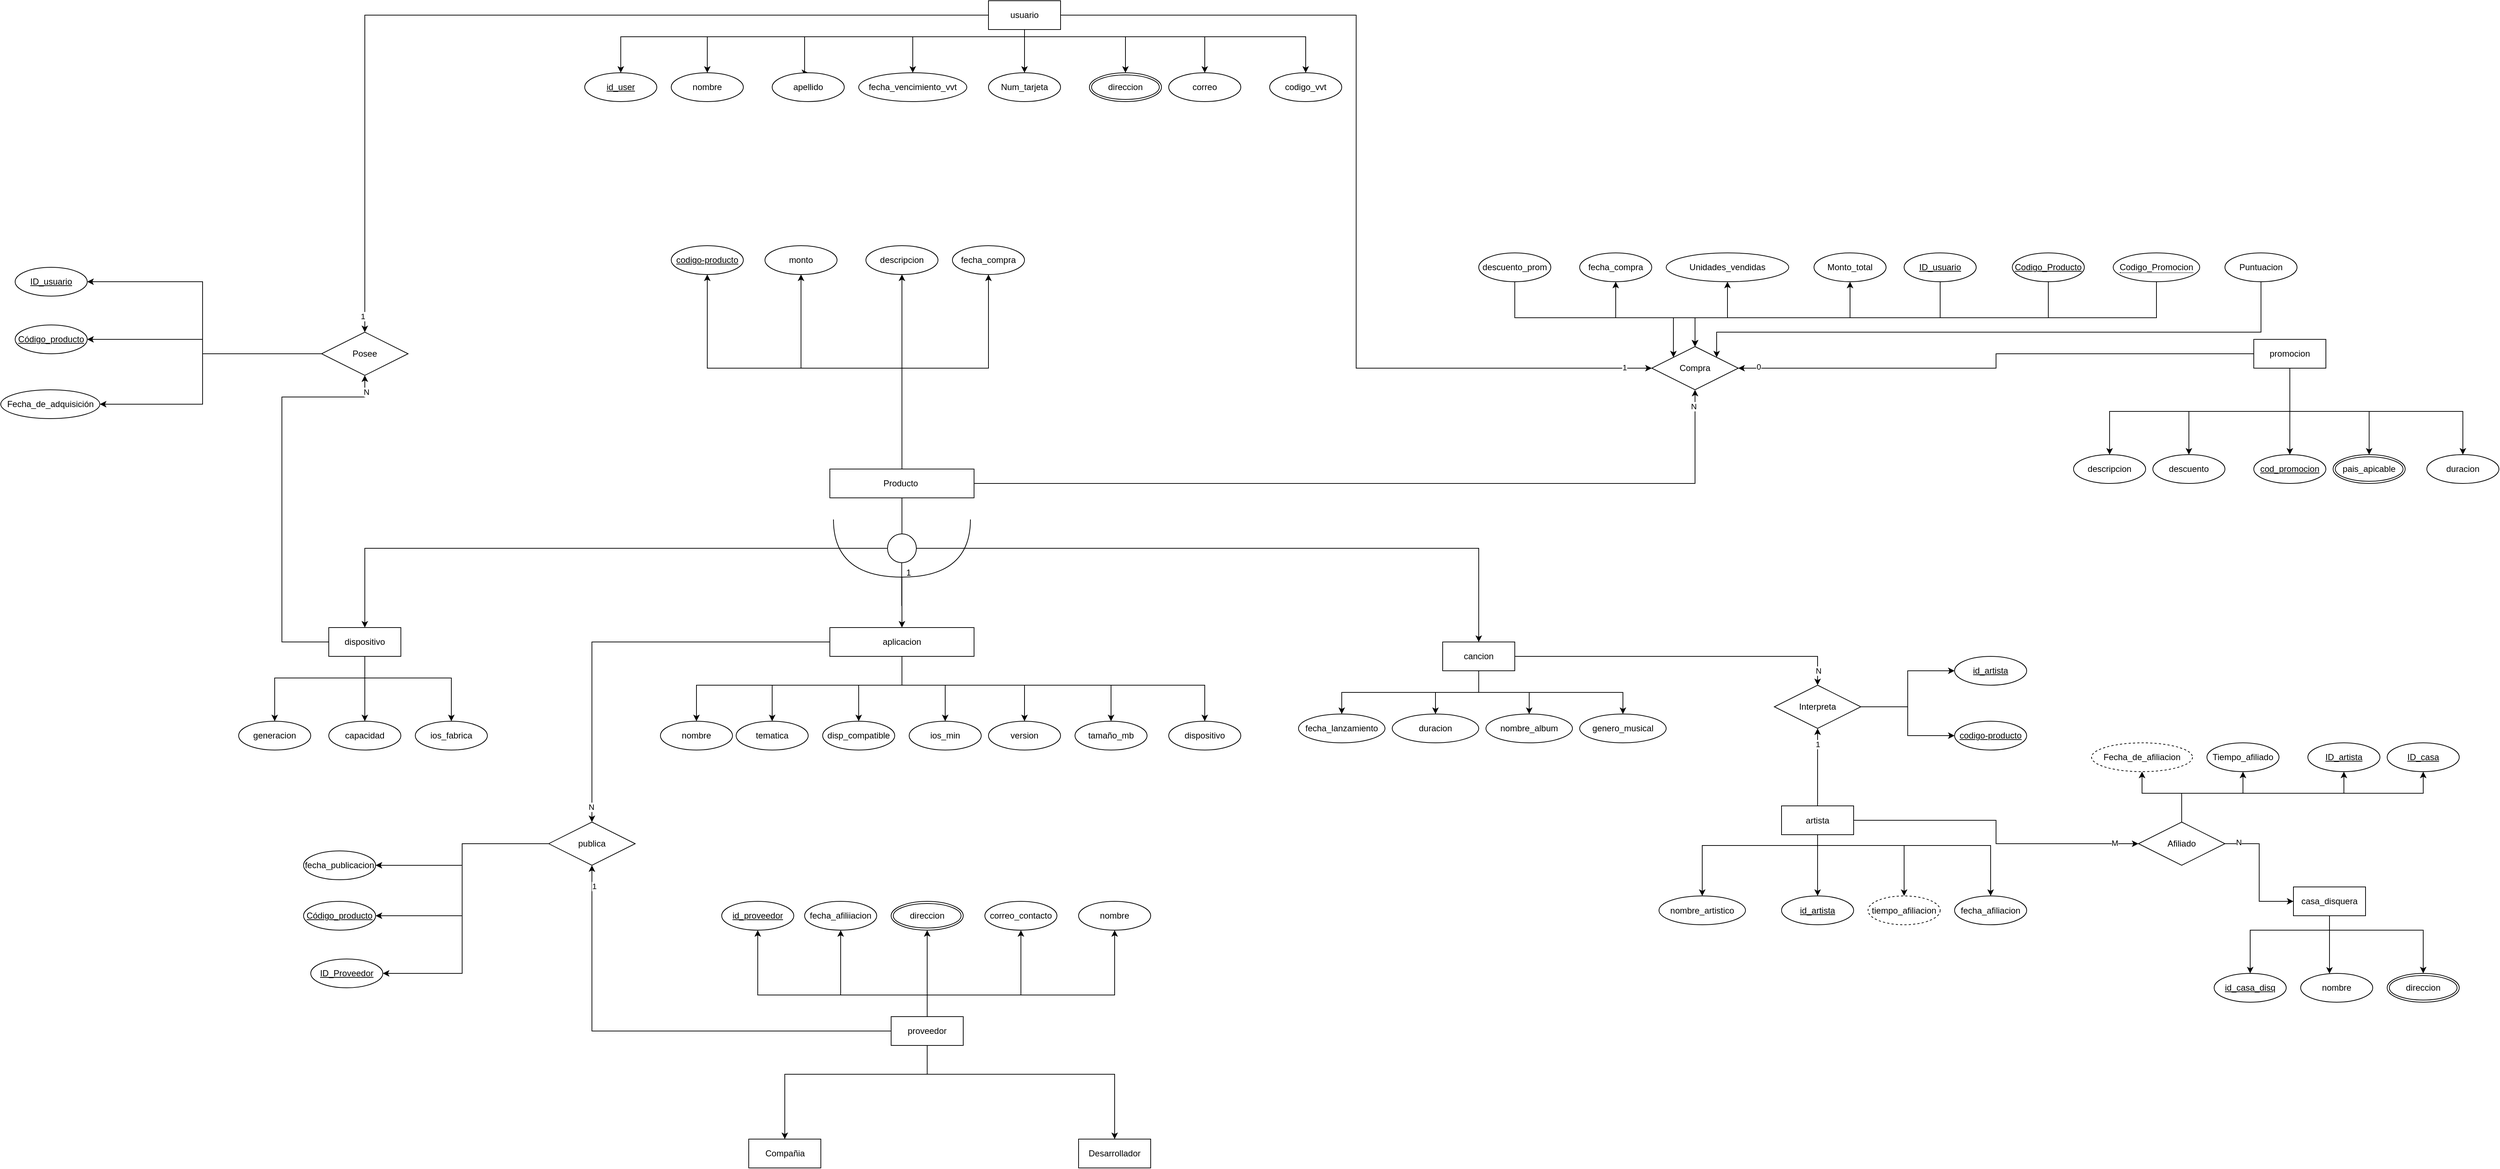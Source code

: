 <mxfile version="22.0.4" type="github">
  <diagram id="R2lEEEUBdFMjLlhIrx00" name="Page-1">
    <mxGraphModel dx="4941" dy="3377" grid="1" gridSize="10" guides="1" tooltips="1" connect="1" arrows="1" fold="1" page="1" pageScale="1" pageWidth="850" pageHeight="1100" math="0" shadow="0" extFonts="Permanent Marker^https://fonts.googleapis.com/css?family=Permanent+Marker">
      <root>
        <mxCell id="0" />
        <mxCell id="1" parent="0" />
        <mxCell id="okfHJRJLw9p0DzePVC-P-49" style="edgeStyle=orthogonalEdgeStyle;rounded=0;orthogonalLoop=1;jettySize=auto;html=1;entryX=0.5;entryY=0;entryDx=0;entryDy=0;" edge="1" parent="1" source="SSo1Bui5Lx6O3HchYfqY-19" target="okfHJRJLw9p0DzePVC-P-40">
          <mxGeometry relative="1" as="geometry">
            <Array as="points">
              <mxPoint x="-940" y="-510" />
              <mxPoint x="-1000" y="-510" />
            </Array>
          </mxGeometry>
        </mxCell>
        <mxCell id="okfHJRJLw9p0DzePVC-P-50" style="edgeStyle=orthogonalEdgeStyle;rounded=0;orthogonalLoop=1;jettySize=auto;html=1;entryX=0.5;entryY=0;entryDx=0;entryDy=0;" edge="1" parent="1" source="SSo1Bui5Lx6O3HchYfqY-19" target="okfHJRJLw9p0DzePVC-P-41">
          <mxGeometry relative="1" as="geometry">
            <Array as="points">
              <mxPoint x="-940" y="-510" />
              <mxPoint x="-880" y="-510" />
            </Array>
          </mxGeometry>
        </mxCell>
        <mxCell id="okfHJRJLw9p0DzePVC-P-51" style="edgeStyle=orthogonalEdgeStyle;rounded=0;orthogonalLoop=1;jettySize=auto;html=1;entryX=0.5;entryY=0;entryDx=0;entryDy=0;" edge="1" parent="1" source="SSo1Bui5Lx6O3HchYfqY-19" target="okfHJRJLw9p0DzePVC-P-39">
          <mxGeometry relative="1" as="geometry">
            <Array as="points">
              <mxPoint x="-940" y="-510" />
              <mxPoint x="-1120" y="-510" />
            </Array>
          </mxGeometry>
        </mxCell>
        <mxCell id="okfHJRJLw9p0DzePVC-P-52" style="edgeStyle=orthogonalEdgeStyle;rounded=0;orthogonalLoop=1;jettySize=auto;html=1;entryX=0.5;entryY=0;entryDx=0;entryDy=0;" edge="1" parent="1" source="SSo1Bui5Lx6O3HchYfqY-19" target="okfHJRJLw9p0DzePVC-P-37">
          <mxGeometry relative="1" as="geometry">
            <Array as="points">
              <mxPoint x="-940" y="-510" />
              <mxPoint x="-1225" y="-510" />
            </Array>
          </mxGeometry>
        </mxCell>
        <mxCell id="okfHJRJLw9p0DzePVC-P-53" style="edgeStyle=orthogonalEdgeStyle;rounded=0;orthogonalLoop=1;jettySize=auto;html=1;entryX=0.5;entryY=0;entryDx=0;entryDy=0;" edge="1" parent="1" source="SSo1Bui5Lx6O3HchYfqY-19" target="okfHJRJLw9p0DzePVC-P-42">
          <mxGeometry relative="1" as="geometry">
            <Array as="points">
              <mxPoint x="-940" y="-510" />
              <mxPoint x="-770" y="-510" />
            </Array>
          </mxGeometry>
        </mxCell>
        <mxCell id="okfHJRJLw9p0DzePVC-P-54" style="edgeStyle=orthogonalEdgeStyle;rounded=0;orthogonalLoop=1;jettySize=auto;html=1;entryX=0.5;entryY=0;entryDx=0;entryDy=0;" edge="1" parent="1" source="SSo1Bui5Lx6O3HchYfqY-19" target="okfHJRJLw9p0DzePVC-P-43">
          <mxGeometry relative="1" as="geometry">
            <Array as="points">
              <mxPoint x="-940" y="-510" />
              <mxPoint x="-650" y="-510" />
            </Array>
          </mxGeometry>
        </mxCell>
        <mxCell id="okfHJRJLw9p0DzePVC-P-55" style="edgeStyle=orthogonalEdgeStyle;rounded=0;orthogonalLoop=1;jettySize=auto;html=1;entryX=0.5;entryY=0;entryDx=0;entryDy=0;" edge="1" parent="1" source="SSo1Bui5Lx6O3HchYfqY-19" target="okfHJRJLw9p0DzePVC-P-44">
          <mxGeometry relative="1" as="geometry">
            <Array as="points">
              <mxPoint x="-940" y="-510" />
              <mxPoint x="-520" y="-510" />
            </Array>
          </mxGeometry>
        </mxCell>
        <mxCell id="okfHJRJLw9p0DzePVC-P-164" style="edgeStyle=orthogonalEdgeStyle;rounded=0;orthogonalLoop=1;jettySize=auto;html=1;entryX=0.5;entryY=0;entryDx=0;entryDy=0;" edge="1" parent="1" source="SSo1Bui5Lx6O3HchYfqY-19" target="okfHJRJLw9p0DzePVC-P-149">
          <mxGeometry relative="1" as="geometry" />
        </mxCell>
        <mxCell id="okfHJRJLw9p0DzePVC-P-215" value="N" style="edgeLabel;html=1;align=center;verticalAlign=middle;resizable=0;points=[];" vertex="1" connectable="0" parent="okfHJRJLw9p0DzePVC-P-164">
          <mxGeometry x="0.925" y="-1" relative="1" as="geometry">
            <mxPoint as="offset" />
          </mxGeometry>
        </mxCell>
        <mxCell id="SSo1Bui5Lx6O3HchYfqY-19" value="aplicacion" style="whiteSpace=wrap;html=1;align=center;labelBackgroundColor=none;" parent="1" vertex="1">
          <mxGeometry x="-1040" y="-590" width="200" height="40" as="geometry" />
        </mxCell>
        <mxCell id="okfHJRJLw9p0DzePVC-P-72" style="edgeStyle=orthogonalEdgeStyle;rounded=0;orthogonalLoop=1;jettySize=auto;html=1;entryX=0.5;entryY=0;entryDx=0;entryDy=0;" edge="1" parent="1" source="SSo1Bui5Lx6O3HchYfqY-37" target="SSo1Bui5Lx6O3HchYfqY-38">
          <mxGeometry relative="1" as="geometry">
            <Array as="points">
              <mxPoint x="-770" y="-1410" />
              <mxPoint x="-1330" y="-1410" />
            </Array>
          </mxGeometry>
        </mxCell>
        <mxCell id="okfHJRJLw9p0DzePVC-P-75" style="edgeStyle=orthogonalEdgeStyle;rounded=0;orthogonalLoop=1;jettySize=auto;html=1;" edge="1" parent="1" source="SSo1Bui5Lx6O3HchYfqY-37" target="okfHJRJLw9p0DzePVC-P-71">
          <mxGeometry relative="1" as="geometry">
            <Array as="points">
              <mxPoint x="-770" y="-1410" />
              <mxPoint x="-1210" y="-1410" />
            </Array>
          </mxGeometry>
        </mxCell>
        <mxCell id="okfHJRJLw9p0DzePVC-P-76" style="edgeStyle=orthogonalEdgeStyle;rounded=0;orthogonalLoop=1;jettySize=auto;html=1;entryX=0.5;entryY=0;entryDx=0;entryDy=0;" edge="1" parent="1" source="SSo1Bui5Lx6O3HchYfqY-37" target="okfHJRJLw9p0DzePVC-P-84">
          <mxGeometry relative="1" as="geometry">
            <mxPoint x="-1075" y="-1360.0" as="targetPoint" />
            <Array as="points">
              <mxPoint x="-770" y="-1410" />
              <mxPoint x="-1075" y="-1410" />
            </Array>
          </mxGeometry>
        </mxCell>
        <mxCell id="okfHJRJLw9p0DzePVC-P-77" style="edgeStyle=orthogonalEdgeStyle;rounded=0;orthogonalLoop=1;jettySize=auto;html=1;entryX=0.5;entryY=0;entryDx=0;entryDy=0;" edge="1" parent="1" source="SSo1Bui5Lx6O3HchYfqY-37" target="okfHJRJLw9p0DzePVC-P-91">
          <mxGeometry relative="1" as="geometry">
            <mxPoint x="-925" y="-1360" as="targetPoint" />
            <Array as="points">
              <mxPoint x="-770" y="-1410" />
              <mxPoint x="-925" y="-1410" />
            </Array>
          </mxGeometry>
        </mxCell>
        <mxCell id="okfHJRJLw9p0DzePVC-P-78" style="edgeStyle=orthogonalEdgeStyle;rounded=0;orthogonalLoop=1;jettySize=auto;html=1;entryX=0.5;entryY=0;entryDx=0;entryDy=0;" edge="1" parent="1" source="SSo1Bui5Lx6O3HchYfqY-37" target="okfHJRJLw9p0DzePVC-P-83">
          <mxGeometry relative="1" as="geometry">
            <mxPoint x="-630" y="-1360.0" as="targetPoint" />
            <Array as="points">
              <mxPoint x="-770" y="-1410" />
              <mxPoint x="-630" y="-1410" />
            </Array>
          </mxGeometry>
        </mxCell>
        <mxCell id="okfHJRJLw9p0DzePVC-P-79" style="edgeStyle=orthogonalEdgeStyle;rounded=0;orthogonalLoop=1;jettySize=auto;html=1;entryX=0.5;entryY=0;entryDx=0;entryDy=0;" edge="1" parent="1" source="SSo1Bui5Lx6O3HchYfqY-37" target="SSo1Bui5Lx6O3HchYfqY-47">
          <mxGeometry relative="1" as="geometry">
            <Array as="points">
              <mxPoint x="-770" y="-1410" />
              <mxPoint x="-520" y="-1410" />
            </Array>
          </mxGeometry>
        </mxCell>
        <mxCell id="okfHJRJLw9p0DzePVC-P-82" style="edgeStyle=orthogonalEdgeStyle;rounded=0;orthogonalLoop=1;jettySize=auto;html=1;entryX=0.5;entryY=0;entryDx=0;entryDy=0;" edge="1" parent="1" source="SSo1Bui5Lx6O3HchYfqY-37" target="okfHJRJLw9p0DzePVC-P-85">
          <mxGeometry relative="1" as="geometry">
            <mxPoint x="-770" y="-1350.0" as="targetPoint" />
          </mxGeometry>
        </mxCell>
        <mxCell id="okfHJRJLw9p0DzePVC-P-89" style="edgeStyle=orthogonalEdgeStyle;rounded=0;orthogonalLoop=1;jettySize=auto;html=1;entryX=0.5;entryY=0;entryDx=0;entryDy=0;" edge="1" parent="1" source="SSo1Bui5Lx6O3HchYfqY-37" target="SSo1Bui5Lx6O3HchYfqY-52">
          <mxGeometry relative="1" as="geometry">
            <Array as="points">
              <mxPoint x="-770" y="-1410" />
              <mxPoint x="-380" y="-1410" />
            </Array>
          </mxGeometry>
        </mxCell>
        <mxCell id="okfHJRJLw9p0DzePVC-P-174" style="edgeStyle=orthogonalEdgeStyle;rounded=0;orthogonalLoop=1;jettySize=auto;html=1;entryX=0;entryY=0.5;entryDx=0;entryDy=0;" edge="1" parent="1" source="SSo1Bui5Lx6O3HchYfqY-37" target="okfHJRJLw9p0DzePVC-P-124">
          <mxGeometry relative="1" as="geometry" />
        </mxCell>
        <mxCell id="okfHJRJLw9p0DzePVC-P-211" value="1" style="edgeLabel;html=1;align=center;verticalAlign=middle;resizable=0;points=[];" vertex="1" connectable="0" parent="okfHJRJLw9p0DzePVC-P-174">
          <mxGeometry x="0.942" y="1" relative="1" as="geometry">
            <mxPoint as="offset" />
          </mxGeometry>
        </mxCell>
        <mxCell id="okfHJRJLw9p0DzePVC-P-176" style="edgeStyle=orthogonalEdgeStyle;rounded=0;orthogonalLoop=1;jettySize=auto;html=1;entryX=0.5;entryY=0;entryDx=0;entryDy=0;" edge="1" parent="1" source="SSo1Bui5Lx6O3HchYfqY-37" target="okfHJRJLw9p0DzePVC-P-175">
          <mxGeometry relative="1" as="geometry" />
        </mxCell>
        <mxCell id="okfHJRJLw9p0DzePVC-P-216" value="1" style="edgeLabel;html=1;align=center;verticalAlign=middle;resizable=0;points=[];" vertex="1" connectable="0" parent="okfHJRJLw9p0DzePVC-P-176">
          <mxGeometry x="0.966" y="-3" relative="1" as="geometry">
            <mxPoint as="offset" />
          </mxGeometry>
        </mxCell>
        <mxCell id="SSo1Bui5Lx6O3HchYfqY-37" value="usuario" style="whiteSpace=wrap;html=1;align=center;labelBackgroundColor=none;" parent="1" vertex="1">
          <mxGeometry x="-820" y="-1460" width="100" height="40" as="geometry" />
        </mxCell>
        <mxCell id="SSo1Bui5Lx6O3HchYfqY-38" value="id_user" style="ellipse;whiteSpace=wrap;html=1;align=center;fontStyle=4;labelBackgroundColor=none;" parent="1" vertex="1">
          <mxGeometry x="-1380" y="-1360" width="100" height="40" as="geometry" />
        </mxCell>
        <mxCell id="SSo1Bui5Lx6O3HchYfqY-47" value="correo" style="ellipse;whiteSpace=wrap;html=1;align=center;labelBackgroundColor=none;" parent="1" vertex="1">
          <mxGeometry x="-570" y="-1360" width="100" height="40" as="geometry" />
        </mxCell>
        <mxCell id="SSo1Bui5Lx6O3HchYfqY-52" value="codigo_vvt" style="ellipse;whiteSpace=wrap;html=1;align=center;labelBackgroundColor=none;" parent="1" vertex="1">
          <mxGeometry x="-430" y="-1360" width="100" height="40" as="geometry" />
        </mxCell>
        <mxCell id="okfHJRJLw9p0DzePVC-P-32" style="edgeStyle=orthogonalEdgeStyle;rounded=0;orthogonalLoop=1;jettySize=auto;html=1;entryX=0.5;entryY=0;entryDx=0;entryDy=0;" edge="1" parent="1" source="SSo1Bui5Lx6O3HchYfqY-58" target="okfHJRJLw9p0DzePVC-P-31">
          <mxGeometry relative="1" as="geometry">
            <Array as="points">
              <mxPoint x="-1685" y="-520" />
              <mxPoint x="-1810" y="-520" />
            </Array>
          </mxGeometry>
        </mxCell>
        <mxCell id="okfHJRJLw9p0DzePVC-P-34" style="edgeStyle=orthogonalEdgeStyle;rounded=0;orthogonalLoop=1;jettySize=auto;html=1;entryX=0.5;entryY=0;entryDx=0;entryDy=0;" edge="1" parent="1" source="SSo1Bui5Lx6O3HchYfqY-58" target="okfHJRJLw9p0DzePVC-P-33">
          <mxGeometry relative="1" as="geometry" />
        </mxCell>
        <mxCell id="okfHJRJLw9p0DzePVC-P-36" style="edgeStyle=orthogonalEdgeStyle;rounded=0;orthogonalLoop=1;jettySize=auto;html=1;entryX=0.5;entryY=0;entryDx=0;entryDy=0;" edge="1" parent="1" source="SSo1Bui5Lx6O3HchYfqY-58" target="okfHJRJLw9p0DzePVC-P-35">
          <mxGeometry relative="1" as="geometry">
            <Array as="points">
              <mxPoint x="-1685" y="-520" />
              <mxPoint x="-1565" y="-520" />
            </Array>
          </mxGeometry>
        </mxCell>
        <mxCell id="okfHJRJLw9p0DzePVC-P-177" style="edgeStyle=orthogonalEdgeStyle;rounded=0;orthogonalLoop=1;jettySize=auto;html=1;entryX=0.5;entryY=1;entryDx=0;entryDy=0;" edge="1" parent="1" source="SSo1Bui5Lx6O3HchYfqY-58" target="okfHJRJLw9p0DzePVC-P-175">
          <mxGeometry relative="1" as="geometry">
            <Array as="points">
              <mxPoint x="-1800" y="-570" />
              <mxPoint x="-1800" y="-910" />
              <mxPoint x="-1685" y="-910" />
            </Array>
          </mxGeometry>
        </mxCell>
        <mxCell id="okfHJRJLw9p0DzePVC-P-217" value="N" style="edgeLabel;html=1;align=center;verticalAlign=middle;resizable=0;points=[];" vertex="1" connectable="0" parent="okfHJRJLw9p0DzePVC-P-177">
          <mxGeometry x="0.917" y="-2" relative="1" as="geometry">
            <mxPoint as="offset" />
          </mxGeometry>
        </mxCell>
        <mxCell id="SSo1Bui5Lx6O3HchYfqY-58" value="dispositivo" style="whiteSpace=wrap;html=1;align=center;labelBackgroundColor=none;" parent="1" vertex="1">
          <mxGeometry x="-1735" y="-590" width="100" height="40" as="geometry" />
        </mxCell>
        <mxCell id="SSo1Bui5Lx6O3HchYfqY-87" style="edgeStyle=orthogonalEdgeStyle;rounded=0;orthogonalLoop=1;jettySize=auto;html=1;labelBackgroundColor=none;fontColor=default;" parent="1" source="SSo1Bui5Lx6O3HchYfqY-84" target="SSo1Bui5Lx6O3HchYfqY-86" edge="1">
          <mxGeometry relative="1" as="geometry" />
        </mxCell>
        <mxCell id="SSo1Bui5Lx6O3HchYfqY-90" style="edgeStyle=orthogonalEdgeStyle;rounded=0;orthogonalLoop=1;jettySize=auto;html=1;labelBackgroundColor=none;fontColor=default;entryX=0.5;entryY=0;entryDx=0;entryDy=0;" parent="1" source="SSo1Bui5Lx6O3HchYfqY-84" target="SSo1Bui5Lx6O3HchYfqY-89" edge="1">
          <mxGeometry relative="1" as="geometry">
            <Array as="points">
              <mxPoint x="985" y="-890" />
              <mxPoint x="1225" y="-890" />
            </Array>
          </mxGeometry>
        </mxCell>
        <mxCell id="SSo1Bui5Lx6O3HchYfqY-92" style="edgeStyle=orthogonalEdgeStyle;rounded=0;orthogonalLoop=1;jettySize=auto;html=1;labelBackgroundColor=none;fontColor=default;entryX=0.5;entryY=0;entryDx=0;entryDy=0;" parent="1" source="SSo1Bui5Lx6O3HchYfqY-84" target="SSo1Bui5Lx6O3HchYfqY-91" edge="1">
          <mxGeometry relative="1" as="geometry">
            <Array as="points">
              <mxPoint x="985" y="-890" />
              <mxPoint x="735" y="-890" />
            </Array>
          </mxGeometry>
        </mxCell>
        <mxCell id="SSo1Bui5Lx6O3HchYfqY-94" style="edgeStyle=orthogonalEdgeStyle;rounded=0;orthogonalLoop=1;jettySize=auto;html=1;labelBackgroundColor=none;fontColor=default;" parent="1" source="SSo1Bui5Lx6O3HchYfqY-84" target="SSo1Bui5Lx6O3HchYfqY-93" edge="1">
          <mxGeometry relative="1" as="geometry">
            <Array as="points">
              <mxPoint x="985" y="-890" />
              <mxPoint x="845" y="-890" />
            </Array>
          </mxGeometry>
        </mxCell>
        <mxCell id="jsPNZrVTcMgxIfO3t_Fd-16" style="edgeStyle=orthogonalEdgeStyle;rounded=0;orthogonalLoop=1;jettySize=auto;html=1;entryX=0.5;entryY=0;entryDx=0;entryDy=0;labelBackgroundColor=none;fontColor=default;" parent="1" source="SSo1Bui5Lx6O3HchYfqY-84" target="jsPNZrVTcMgxIfO3t_Fd-15" edge="1">
          <mxGeometry relative="1" as="geometry">
            <Array as="points">
              <mxPoint x="985" y="-890" />
              <mxPoint x="1095" y="-890" />
            </Array>
          </mxGeometry>
        </mxCell>
        <mxCell id="okfHJRJLw9p0DzePVC-P-147" style="edgeStyle=orthogonalEdgeStyle;rounded=0;orthogonalLoop=1;jettySize=auto;html=1;entryX=1;entryY=0.5;entryDx=0;entryDy=0;" edge="1" parent="1" source="SSo1Bui5Lx6O3HchYfqY-84" target="okfHJRJLw9p0DzePVC-P-124">
          <mxGeometry relative="1" as="geometry" />
        </mxCell>
        <mxCell id="okfHJRJLw9p0DzePVC-P-212" value="0" style="edgeLabel;html=1;align=center;verticalAlign=middle;resizable=0;points=[];" vertex="1" connectable="0" parent="okfHJRJLw9p0DzePVC-P-147">
          <mxGeometry x="0.925" y="-2" relative="1" as="geometry">
            <mxPoint as="offset" />
          </mxGeometry>
        </mxCell>
        <mxCell id="SSo1Bui5Lx6O3HchYfqY-84" value="promocion" style="whiteSpace=wrap;html=1;align=center;labelBackgroundColor=none;" parent="1" vertex="1">
          <mxGeometry x="935" y="-990" width="100" height="40" as="geometry" />
        </mxCell>
        <mxCell id="SSo1Bui5Lx6O3HchYfqY-86" value="cod_promocion" style="ellipse;whiteSpace=wrap;html=1;align=center;fontStyle=4;labelBackgroundColor=none;" parent="1" vertex="1">
          <mxGeometry x="935" y="-830" width="100" height="40" as="geometry" />
        </mxCell>
        <mxCell id="SSo1Bui5Lx6O3HchYfqY-89" value="duracion" style="ellipse;whiteSpace=wrap;html=1;align=center;labelBackgroundColor=none;" parent="1" vertex="1">
          <mxGeometry x="1175" y="-830" width="100" height="40" as="geometry" />
        </mxCell>
        <mxCell id="SSo1Bui5Lx6O3HchYfqY-91" value="descripcion" style="ellipse;whiteSpace=wrap;html=1;align=center;labelBackgroundColor=none;" parent="1" vertex="1">
          <mxGeometry x="685" y="-830" width="100" height="40" as="geometry" />
        </mxCell>
        <mxCell id="SSo1Bui5Lx6O3HchYfqY-93" value="descuento" style="ellipse;whiteSpace=wrap;html=1;align=center;labelBackgroundColor=none;" parent="1" vertex="1">
          <mxGeometry x="795" y="-830" width="100" height="40" as="geometry" />
        </mxCell>
        <mxCell id="okfHJRJLw9p0DzePVC-P-61" style="edgeStyle=orthogonalEdgeStyle;rounded=0;orthogonalLoop=1;jettySize=auto;html=1;entryX=0.5;entryY=0;entryDx=0;entryDy=0;" edge="1" parent="1" source="SSo1Bui5Lx6O3HchYfqY-98" target="okfHJRJLw9p0DzePVC-P-56">
          <mxGeometry relative="1" as="geometry">
            <Array as="points">
              <mxPoint x="-140" y="-500" />
              <mxPoint x="-330" y="-500" />
            </Array>
          </mxGeometry>
        </mxCell>
        <mxCell id="okfHJRJLw9p0DzePVC-P-62" style="edgeStyle=orthogonalEdgeStyle;rounded=0;orthogonalLoop=1;jettySize=auto;html=1;entryX=0.5;entryY=0;entryDx=0;entryDy=0;" edge="1" parent="1" source="SSo1Bui5Lx6O3HchYfqY-98" target="okfHJRJLw9p0DzePVC-P-57">
          <mxGeometry relative="1" as="geometry" />
        </mxCell>
        <mxCell id="okfHJRJLw9p0DzePVC-P-63" style="edgeStyle=orthogonalEdgeStyle;rounded=0;orthogonalLoop=1;jettySize=auto;html=1;entryX=0.5;entryY=0;entryDx=0;entryDy=0;" edge="1" parent="1" source="SSo1Bui5Lx6O3HchYfqY-98" target="okfHJRJLw9p0DzePVC-P-58">
          <mxGeometry relative="1" as="geometry" />
        </mxCell>
        <mxCell id="okfHJRJLw9p0DzePVC-P-64" style="edgeStyle=orthogonalEdgeStyle;rounded=0;orthogonalLoop=1;jettySize=auto;html=1;" edge="1" parent="1" source="SSo1Bui5Lx6O3HchYfqY-98" target="okfHJRJLw9p0DzePVC-P-59">
          <mxGeometry relative="1" as="geometry">
            <Array as="points">
              <mxPoint x="-140" y="-500" />
              <mxPoint x="60" y="-500" />
            </Array>
          </mxGeometry>
        </mxCell>
        <mxCell id="okfHJRJLw9p0DzePVC-P-188" style="edgeStyle=orthogonalEdgeStyle;rounded=0;orthogonalLoop=1;jettySize=auto;html=1;entryX=0.5;entryY=0;entryDx=0;entryDy=0;" edge="1" parent="1" source="SSo1Bui5Lx6O3HchYfqY-98" target="okfHJRJLw9p0DzePVC-P-161">
          <mxGeometry relative="1" as="geometry" />
        </mxCell>
        <mxCell id="okfHJRJLw9p0DzePVC-P-218" value="N" style="edgeLabel;html=1;align=center;verticalAlign=middle;resizable=0;points=[];" vertex="1" connectable="0" parent="okfHJRJLw9p0DzePVC-P-188">
          <mxGeometry x="0.913" y="1" relative="1" as="geometry">
            <mxPoint as="offset" />
          </mxGeometry>
        </mxCell>
        <mxCell id="SSo1Bui5Lx6O3HchYfqY-98" value="cancion" style="whiteSpace=wrap;html=1;align=center;labelBackgroundColor=none;" parent="1" vertex="1">
          <mxGeometry x="-190" y="-570" width="100" height="40" as="geometry" />
        </mxCell>
        <mxCell id="SSo1Bui5Lx6O3HchYfqY-126" style="edgeStyle=orthogonalEdgeStyle;rounded=0;orthogonalLoop=1;jettySize=auto;html=1;labelBackgroundColor=none;fontColor=default;entryX=0.5;entryY=0;entryDx=0;entryDy=0;" parent="1" source="SSo1Bui5Lx6O3HchYfqY-113" target="SSo1Bui5Lx6O3HchYfqY-122" edge="1">
          <mxGeometry relative="1" as="geometry">
            <Array as="points">
              <mxPoint x="330" y="-287.5" />
              <mxPoint x="450" y="-287.5" />
            </Array>
          </mxGeometry>
        </mxCell>
        <mxCell id="okfHJRJLw9p0DzePVC-P-92" style="edgeStyle=orthogonalEdgeStyle;rounded=0;orthogonalLoop=1;jettySize=auto;html=1;entryX=0.5;entryY=0;entryDx=0;entryDy=0;" edge="1" parent="1" source="SSo1Bui5Lx6O3HchYfqY-113" target="SSo1Bui5Lx6O3HchYfqY-114">
          <mxGeometry relative="1" as="geometry" />
        </mxCell>
        <mxCell id="okfHJRJLw9p0DzePVC-P-93" style="edgeStyle=orthogonalEdgeStyle;rounded=0;orthogonalLoop=1;jettySize=auto;html=1;entryX=0.5;entryY=0;entryDx=0;entryDy=0;" edge="1" parent="1" source="SSo1Bui5Lx6O3HchYfqY-113" target="SSo1Bui5Lx6O3HchYfqY-116">
          <mxGeometry relative="1" as="geometry">
            <Array as="points">
              <mxPoint x="330" y="-287.5" />
              <mxPoint x="170" y="-287.5" />
            </Array>
          </mxGeometry>
        </mxCell>
        <mxCell id="okfHJRJLw9p0DzePVC-P-95" style="edgeStyle=orthogonalEdgeStyle;rounded=0;orthogonalLoop=1;jettySize=auto;html=1;entryX=0.5;entryY=0;entryDx=0;entryDy=0;" edge="1" parent="1" source="SSo1Bui5Lx6O3HchYfqY-113" target="SSo1Bui5Lx6O3HchYfqY-119">
          <mxGeometry relative="1" as="geometry">
            <Array as="points">
              <mxPoint x="330" y="-287.5" />
              <mxPoint x="570" y="-287.5" />
            </Array>
          </mxGeometry>
        </mxCell>
        <mxCell id="okfHJRJLw9p0DzePVC-P-189" style="edgeStyle=orthogonalEdgeStyle;rounded=0;orthogonalLoop=1;jettySize=auto;html=1;entryX=0.5;entryY=1;entryDx=0;entryDy=0;" edge="1" parent="1" source="SSo1Bui5Lx6O3HchYfqY-113" target="okfHJRJLw9p0DzePVC-P-161">
          <mxGeometry relative="1" as="geometry" />
        </mxCell>
        <mxCell id="okfHJRJLw9p0DzePVC-P-219" value="1" style="edgeLabel;html=1;align=center;verticalAlign=middle;resizable=0;points=[];" vertex="1" connectable="0" parent="okfHJRJLw9p0DzePVC-P-189">
          <mxGeometry x="0.591" relative="1" as="geometry">
            <mxPoint as="offset" />
          </mxGeometry>
        </mxCell>
        <mxCell id="okfHJRJLw9p0DzePVC-P-195" style="edgeStyle=orthogonalEdgeStyle;rounded=0;orthogonalLoop=1;jettySize=auto;html=1;entryX=0;entryY=0.5;entryDx=0;entryDy=0;" edge="1" parent="1" source="SSo1Bui5Lx6O3HchYfqY-113" target="okfHJRJLw9p0DzePVC-P-194">
          <mxGeometry relative="1" as="geometry" />
        </mxCell>
        <mxCell id="okfHJRJLw9p0DzePVC-P-209" value="M" style="edgeLabel;html=1;align=center;verticalAlign=middle;resizable=0;points=[];" vertex="1" connectable="0" parent="okfHJRJLw9p0DzePVC-P-195">
          <mxGeometry x="0.844" y="1" relative="1" as="geometry">
            <mxPoint as="offset" />
          </mxGeometry>
        </mxCell>
        <mxCell id="SSo1Bui5Lx6O3HchYfqY-113" value="artista&lt;br&gt;" style="whiteSpace=wrap;html=1;align=center;labelBackgroundColor=none;" parent="1" vertex="1">
          <mxGeometry x="280" y="-342.5" width="100" height="40" as="geometry" />
        </mxCell>
        <mxCell id="SSo1Bui5Lx6O3HchYfqY-114" value="id_artista" style="ellipse;whiteSpace=wrap;html=1;align=center;fontStyle=4;labelBackgroundColor=none;" parent="1" vertex="1">
          <mxGeometry x="280" y="-217.5" width="100" height="40" as="geometry" />
        </mxCell>
        <mxCell id="SSo1Bui5Lx6O3HchYfqY-116" value="nombre_artistico" style="ellipse;whiteSpace=wrap;html=1;align=center;labelBackgroundColor=none;" parent="1" vertex="1">
          <mxGeometry x="110" y="-217.5" width="120" height="40" as="geometry" />
        </mxCell>
        <mxCell id="SSo1Bui5Lx6O3HchYfqY-119" value="fecha_afiliacion" style="ellipse;whiteSpace=wrap;html=1;align=center;labelBackgroundColor=none;" parent="1" vertex="1">
          <mxGeometry x="520" y="-217.5" width="100" height="40" as="geometry" />
        </mxCell>
        <mxCell id="SSo1Bui5Lx6O3HchYfqY-122" value="tiempo_afiliacion" style="ellipse;whiteSpace=wrap;html=1;align=center;dashed=1;labelBackgroundColor=none;" parent="1" vertex="1">
          <mxGeometry x="400" y="-217.5" width="100" height="40" as="geometry" />
        </mxCell>
        <mxCell id="SSo1Bui5Lx6O3HchYfqY-129" style="edgeStyle=orthogonalEdgeStyle;rounded=0;orthogonalLoop=1;jettySize=auto;html=1;entryX=0.5;entryY=0;entryDx=0;entryDy=0;labelBackgroundColor=none;fontColor=default;" parent="1" source="SSo1Bui5Lx6O3HchYfqY-127" target="SSo1Bui5Lx6O3HchYfqY-128" edge="1">
          <mxGeometry relative="1" as="geometry">
            <Array as="points">
              <mxPoint x="1040" y="-170" />
              <mxPoint x="930" y="-170" />
            </Array>
          </mxGeometry>
        </mxCell>
        <mxCell id="SSo1Bui5Lx6O3HchYfqY-131" style="edgeStyle=orthogonalEdgeStyle;rounded=0;orthogonalLoop=1;jettySize=auto;html=1;labelBackgroundColor=none;fontColor=default;" parent="1" source="SSo1Bui5Lx6O3HchYfqY-127" target="SSo1Bui5Lx6O3HchYfqY-130" edge="1">
          <mxGeometry relative="1" as="geometry">
            <Array as="points">
              <mxPoint x="1040" y="-140" />
              <mxPoint x="1040" y="-140" />
            </Array>
          </mxGeometry>
        </mxCell>
        <mxCell id="SSo1Bui5Lx6O3HchYfqY-133" style="edgeStyle=orthogonalEdgeStyle;rounded=0;orthogonalLoop=1;jettySize=auto;html=1;entryX=0.5;entryY=0;entryDx=0;entryDy=0;labelBackgroundColor=none;fontColor=default;" parent="1" source="SSo1Bui5Lx6O3HchYfqY-127" target="SSo1Bui5Lx6O3HchYfqY-132" edge="1">
          <mxGeometry relative="1" as="geometry">
            <Array as="points">
              <mxPoint x="1040" y="-170" />
              <mxPoint x="1170" y="-170" />
            </Array>
          </mxGeometry>
        </mxCell>
        <mxCell id="SSo1Bui5Lx6O3HchYfqY-127" value="casa_disquera" style="whiteSpace=wrap;html=1;align=center;labelBackgroundColor=none;" parent="1" vertex="1">
          <mxGeometry x="990" y="-230" width="100" height="40" as="geometry" />
        </mxCell>
        <mxCell id="SSo1Bui5Lx6O3HchYfqY-128" value="id_casa_disq" style="ellipse;whiteSpace=wrap;html=1;align=center;fontStyle=4;labelBackgroundColor=none;" parent="1" vertex="1">
          <mxGeometry x="880" y="-110" width="100" height="40" as="geometry" />
        </mxCell>
        <mxCell id="SSo1Bui5Lx6O3HchYfqY-130" value="nombre" style="ellipse;whiteSpace=wrap;html=1;align=center;labelBackgroundColor=none;" parent="1" vertex="1">
          <mxGeometry x="1000" y="-110" width="100" height="40" as="geometry" />
        </mxCell>
        <mxCell id="SSo1Bui5Lx6O3HchYfqY-132" value="direccion" style="ellipse;shape=doubleEllipse;margin=3;whiteSpace=wrap;html=1;align=center;labelBackgroundColor=none;" parent="1" vertex="1">
          <mxGeometry x="1120" y="-110" width="100" height="40" as="geometry" />
        </mxCell>
        <mxCell id="jsPNZrVTcMgxIfO3t_Fd-15" value="pais_apicable" style="ellipse;shape=doubleEllipse;margin=3;whiteSpace=wrap;html=1;align=center;labelBackgroundColor=none;" parent="1" vertex="1">
          <mxGeometry x="1045" y="-830" width="100" height="40" as="geometry" />
        </mxCell>
        <mxCell id="okfHJRJLw9p0DzePVC-P-10" style="edgeStyle=orthogonalEdgeStyle;rounded=0;orthogonalLoop=1;jettySize=auto;html=1;entryX=0.5;entryY=1;entryDx=0;entryDy=0;" edge="1" parent="1" source="okfHJRJLw9p0DzePVC-P-1" target="okfHJRJLw9p0DzePVC-P-9">
          <mxGeometry relative="1" as="geometry" />
        </mxCell>
        <mxCell id="okfHJRJLw9p0DzePVC-P-20" style="edgeStyle=orthogonalEdgeStyle;rounded=0;orthogonalLoop=1;jettySize=auto;html=1;entryX=0.5;entryY=1;entryDx=0;entryDy=0;" edge="1" parent="1" source="okfHJRJLw9p0DzePVC-P-1" target="okfHJRJLw9p0DzePVC-P-23">
          <mxGeometry relative="1" as="geometry">
            <mxPoint x="-1210.0" y="-1080" as="targetPoint" />
            <Array as="points">
              <mxPoint x="-940" y="-950" />
              <mxPoint x="-1210" y="-950" />
            </Array>
          </mxGeometry>
        </mxCell>
        <mxCell id="okfHJRJLw9p0DzePVC-P-21" style="edgeStyle=orthogonalEdgeStyle;rounded=0;orthogonalLoop=1;jettySize=auto;html=1;entryX=0.5;entryY=1;entryDx=0;entryDy=0;" edge="1" parent="1" source="okfHJRJLw9p0DzePVC-P-1" target="okfHJRJLw9p0DzePVC-P-13">
          <mxGeometry relative="1" as="geometry">
            <Array as="points">
              <mxPoint x="-940" y="-950" />
              <mxPoint x="-820" y="-950" />
            </Array>
          </mxGeometry>
        </mxCell>
        <mxCell id="okfHJRJLw9p0DzePVC-P-26" style="edgeStyle=orthogonalEdgeStyle;rounded=0;orthogonalLoop=1;jettySize=auto;html=1;entryX=0.5;entryY=1;entryDx=0;entryDy=0;" edge="1" parent="1" source="okfHJRJLw9p0DzePVC-P-1" target="okfHJRJLw9p0DzePVC-P-24">
          <mxGeometry relative="1" as="geometry">
            <Array as="points">
              <mxPoint x="-940" y="-950" />
              <mxPoint x="-1080" y="-950" />
            </Array>
          </mxGeometry>
        </mxCell>
        <mxCell id="okfHJRJLw9p0DzePVC-P-45" style="edgeStyle=orthogonalEdgeStyle;rounded=0;orthogonalLoop=1;jettySize=auto;html=1;entryX=0.5;entryY=0;entryDx=0;entryDy=0;" edge="1" parent="1" source="okfHJRJLw9p0DzePVC-P-1" target="SSo1Bui5Lx6O3HchYfqY-58">
          <mxGeometry relative="1" as="geometry">
            <Array as="points">
              <mxPoint x="-940" y="-700" />
              <mxPoint x="-1685" y="-700" />
            </Array>
          </mxGeometry>
        </mxCell>
        <mxCell id="okfHJRJLw9p0DzePVC-P-46" style="edgeStyle=orthogonalEdgeStyle;rounded=0;orthogonalLoop=1;jettySize=auto;html=1;entryX=0.5;entryY=0;entryDx=0;entryDy=0;" edge="1" parent="1" source="okfHJRJLw9p0DzePVC-P-67" target="SSo1Bui5Lx6O3HchYfqY-19">
          <mxGeometry relative="1" as="geometry" />
        </mxCell>
        <mxCell id="okfHJRJLw9p0DzePVC-P-60" style="edgeStyle=orthogonalEdgeStyle;rounded=0;orthogonalLoop=1;jettySize=auto;html=1;entryX=0.5;entryY=0;entryDx=0;entryDy=0;" edge="1" parent="1" source="okfHJRJLw9p0DzePVC-P-65" target="SSo1Bui5Lx6O3HchYfqY-98">
          <mxGeometry relative="1" as="geometry">
            <Array as="points" />
          </mxGeometry>
        </mxCell>
        <mxCell id="okfHJRJLw9p0DzePVC-P-173" style="edgeStyle=orthogonalEdgeStyle;rounded=0;orthogonalLoop=1;jettySize=auto;html=1;entryX=0.5;entryY=1;entryDx=0;entryDy=0;" edge="1" parent="1" source="okfHJRJLw9p0DzePVC-P-1" target="okfHJRJLw9p0DzePVC-P-124">
          <mxGeometry relative="1" as="geometry" />
        </mxCell>
        <mxCell id="okfHJRJLw9p0DzePVC-P-213" value="N" style="edgeLabel;html=1;align=center;verticalAlign=middle;resizable=0;points=[];" vertex="1" connectable="0" parent="okfHJRJLw9p0DzePVC-P-173">
          <mxGeometry x="0.96" y="2" relative="1" as="geometry">
            <mxPoint as="offset" />
          </mxGeometry>
        </mxCell>
        <mxCell id="okfHJRJLw9p0DzePVC-P-1" value="Producto&amp;nbsp;" style="whiteSpace=wrap;html=1;align=center;labelBackgroundColor=none;" vertex="1" parent="1">
          <mxGeometry x="-1040" y="-810" width="200" height="40" as="geometry" />
        </mxCell>
        <mxCell id="okfHJRJLw9p0DzePVC-P-9" value="descripcion" style="ellipse;whiteSpace=wrap;html=1;align=center;" vertex="1" parent="1">
          <mxGeometry x="-990" y="-1120" width="100" height="40" as="geometry" />
        </mxCell>
        <mxCell id="okfHJRJLw9p0DzePVC-P-13" value="fecha_compra" style="ellipse;whiteSpace=wrap;html=1;align=center;" vertex="1" parent="1">
          <mxGeometry x="-870" y="-1120" width="100" height="40" as="geometry" />
        </mxCell>
        <mxCell id="okfHJRJLw9p0DzePVC-P-23" value="codigo-producto" style="ellipse;whiteSpace=wrap;html=1;align=center;fontStyle=4;" vertex="1" parent="1">
          <mxGeometry x="-1260" y="-1120" width="100" height="40" as="geometry" />
        </mxCell>
        <mxCell id="okfHJRJLw9p0DzePVC-P-24" value="monto" style="ellipse;whiteSpace=wrap;html=1;align=center;" vertex="1" parent="1">
          <mxGeometry x="-1130" y="-1120" width="100" height="40" as="geometry" />
        </mxCell>
        <mxCell id="okfHJRJLw9p0DzePVC-P-31" value="generacion" style="ellipse;whiteSpace=wrap;html=1;align=center;" vertex="1" parent="1">
          <mxGeometry x="-1860" y="-460" width="100" height="40" as="geometry" />
        </mxCell>
        <mxCell id="okfHJRJLw9p0DzePVC-P-33" value="capacidad" style="ellipse;whiteSpace=wrap;html=1;align=center;" vertex="1" parent="1">
          <mxGeometry x="-1735" y="-460" width="100" height="40" as="geometry" />
        </mxCell>
        <mxCell id="okfHJRJLw9p0DzePVC-P-35" value="ios_fabrica" style="ellipse;whiteSpace=wrap;html=1;align=center;" vertex="1" parent="1">
          <mxGeometry x="-1615" y="-460" width="100" height="40" as="geometry" />
        </mxCell>
        <mxCell id="okfHJRJLw9p0DzePVC-P-37" value="nombre" style="ellipse;whiteSpace=wrap;html=1;align=center;" vertex="1" parent="1">
          <mxGeometry x="-1275" y="-460" width="100" height="40" as="geometry" />
        </mxCell>
        <mxCell id="okfHJRJLw9p0DzePVC-P-39" value="tematica" style="ellipse;whiteSpace=wrap;html=1;align=center;" vertex="1" parent="1">
          <mxGeometry x="-1170" y="-460" width="100" height="40" as="geometry" />
        </mxCell>
        <mxCell id="okfHJRJLw9p0DzePVC-P-40" value="disp_compatible" style="ellipse;whiteSpace=wrap;html=1;align=center;" vertex="1" parent="1">
          <mxGeometry x="-1050" y="-460" width="100" height="40" as="geometry" />
        </mxCell>
        <mxCell id="okfHJRJLw9p0DzePVC-P-41" value="ios_min" style="ellipse;whiteSpace=wrap;html=1;align=center;" vertex="1" parent="1">
          <mxGeometry x="-930" y="-460" width="100" height="40" as="geometry" />
        </mxCell>
        <mxCell id="okfHJRJLw9p0DzePVC-P-42" value="version" style="ellipse;whiteSpace=wrap;html=1;align=center;" vertex="1" parent="1">
          <mxGeometry x="-820" y="-460" width="100" height="40" as="geometry" />
        </mxCell>
        <mxCell id="okfHJRJLw9p0DzePVC-P-43" value="tamaño_mb" style="ellipse;whiteSpace=wrap;html=1;align=center;" vertex="1" parent="1">
          <mxGeometry x="-700" y="-460" width="100" height="40" as="geometry" />
        </mxCell>
        <mxCell id="okfHJRJLw9p0DzePVC-P-44" value="dispositivo" style="ellipse;whiteSpace=wrap;html=1;align=center;" vertex="1" parent="1">
          <mxGeometry x="-570" y="-460" width="100" height="40" as="geometry" />
        </mxCell>
        <mxCell id="okfHJRJLw9p0DzePVC-P-56" value="fecha_lanzamiento" style="ellipse;whiteSpace=wrap;html=1;align=center;" vertex="1" parent="1">
          <mxGeometry x="-390" y="-470" width="120" height="40" as="geometry" />
        </mxCell>
        <mxCell id="okfHJRJLw9p0DzePVC-P-57" value="duracion" style="ellipse;whiteSpace=wrap;html=1;align=center;" vertex="1" parent="1">
          <mxGeometry x="-260" y="-470" width="120" height="40" as="geometry" />
        </mxCell>
        <mxCell id="okfHJRJLw9p0DzePVC-P-58" value="nombre_album" style="ellipse;whiteSpace=wrap;html=1;align=center;" vertex="1" parent="1">
          <mxGeometry x="-130" y="-470" width="120" height="40" as="geometry" />
        </mxCell>
        <mxCell id="okfHJRJLw9p0DzePVC-P-59" value="genero_musical" style="ellipse;whiteSpace=wrap;html=1;align=center;" vertex="1" parent="1">
          <mxGeometry y="-470" width="120" height="40" as="geometry" />
        </mxCell>
        <mxCell id="okfHJRJLw9p0DzePVC-P-65" value="" style="ellipse;whiteSpace=wrap;html=1;aspect=fixed;" vertex="1" parent="1">
          <mxGeometry x="-960" y="-720" width="40" height="40" as="geometry" />
        </mxCell>
        <mxCell id="okfHJRJLw9p0DzePVC-P-67" value="" style="shape=requiredInterface;html=1;verticalLabelPosition=bottom;sketch=0;rotation=90;" vertex="1" parent="1">
          <mxGeometry x="-980" y="-795" width="80" height="190" as="geometry" />
        </mxCell>
        <mxCell id="okfHJRJLw9p0DzePVC-P-69" value="" style="endArrow=none;html=1;rounded=0;" edge="1" parent="1">
          <mxGeometry width="50" height="50" relative="1" as="geometry">
            <mxPoint x="-940.3" y="-620" as="sourcePoint" />
            <mxPoint x="-940.3" y="-680" as="targetPoint" />
          </mxGeometry>
        </mxCell>
        <mxCell id="okfHJRJLw9p0DzePVC-P-70" value="1" style="text;strokeColor=none;fillColor=none;spacingLeft=4;spacingRight=4;overflow=hidden;rotatable=0;points=[[0,0.5],[1,0.5]];portConstraint=eastwest;fontSize=12;whiteSpace=wrap;html=1;" vertex="1" parent="1">
          <mxGeometry x="-940" y="-680" width="40" height="30" as="geometry" />
        </mxCell>
        <mxCell id="okfHJRJLw9p0DzePVC-P-71" value="nombre" style="ellipse;whiteSpace=wrap;html=1;align=center;" vertex="1" parent="1">
          <mxGeometry x="-1260" y="-1360" width="100" height="40" as="geometry" />
        </mxCell>
        <mxCell id="okfHJRJLw9p0DzePVC-P-83" value="direccion" style="ellipse;shape=doubleEllipse;margin=3;whiteSpace=wrap;html=1;align=center;labelBackgroundColor=none;" vertex="1" parent="1">
          <mxGeometry x="-680" y="-1360" width="100" height="40" as="geometry" />
        </mxCell>
        <mxCell id="okfHJRJLw9p0DzePVC-P-84" value="apellido" style="ellipse;whiteSpace=wrap;html=1;align=center;labelBackgroundColor=none;" vertex="1" parent="1">
          <mxGeometry x="-1120" y="-1360" width="100" height="40" as="geometry" />
        </mxCell>
        <mxCell id="okfHJRJLw9p0DzePVC-P-85" value="Num_tarjeta" style="ellipse;whiteSpace=wrap;html=1;align=center;labelBackgroundColor=none;" vertex="1" parent="1">
          <mxGeometry x="-820" y="-1360" width="100" height="40" as="geometry" />
        </mxCell>
        <mxCell id="okfHJRJLw9p0DzePVC-P-91" value="fecha_vencimiento_vvt" style="ellipse;whiteSpace=wrap;html=1;align=center;" vertex="1" parent="1">
          <mxGeometry x="-1000" y="-1360" width="150" height="40" as="geometry" />
        </mxCell>
        <mxCell id="okfHJRJLw9p0DzePVC-P-114" style="edgeStyle=orthogonalEdgeStyle;rounded=0;orthogonalLoop=1;jettySize=auto;html=1;entryX=0.5;entryY=1;entryDx=0;entryDy=0;" edge="1" parent="1" source="okfHJRJLw9p0DzePVC-P-97" target="okfHJRJLw9p0DzePVC-P-104">
          <mxGeometry relative="1" as="geometry" />
        </mxCell>
        <mxCell id="okfHJRJLw9p0DzePVC-P-115" style="edgeStyle=orthogonalEdgeStyle;rounded=0;orthogonalLoop=1;jettySize=auto;html=1;entryX=0.5;entryY=1;entryDx=0;entryDy=0;" edge="1" parent="1" source="okfHJRJLw9p0DzePVC-P-97" target="okfHJRJLw9p0DzePVC-P-105">
          <mxGeometry relative="1" as="geometry">
            <Array as="points">
              <mxPoint x="-904.5" y="-80" />
              <mxPoint x="-774.5" y="-80" />
            </Array>
          </mxGeometry>
        </mxCell>
        <mxCell id="okfHJRJLw9p0DzePVC-P-116" style="edgeStyle=orthogonalEdgeStyle;rounded=0;orthogonalLoop=1;jettySize=auto;html=1;entryX=0.5;entryY=1;entryDx=0;entryDy=0;" edge="1" parent="1" source="okfHJRJLw9p0DzePVC-P-97" target="okfHJRJLw9p0DzePVC-P-103">
          <mxGeometry relative="1" as="geometry">
            <Array as="points">
              <mxPoint x="-904.5" y="-80" />
              <mxPoint x="-1024.5" y="-80" />
            </Array>
          </mxGeometry>
        </mxCell>
        <mxCell id="okfHJRJLw9p0DzePVC-P-117" style="edgeStyle=orthogonalEdgeStyle;rounded=0;orthogonalLoop=1;jettySize=auto;html=1;entryX=0.5;entryY=1;entryDx=0;entryDy=0;" edge="1" parent="1" source="okfHJRJLw9p0DzePVC-P-97" target="okfHJRJLw9p0DzePVC-P-101">
          <mxGeometry relative="1" as="geometry">
            <Array as="points">
              <mxPoint x="-904.5" y="-80" />
              <mxPoint x="-1139.5" y="-80" />
            </Array>
          </mxGeometry>
        </mxCell>
        <mxCell id="okfHJRJLw9p0DzePVC-P-118" style="edgeStyle=orthogonalEdgeStyle;rounded=0;orthogonalLoop=1;jettySize=auto;html=1;entryX=0.5;entryY=1;entryDx=0;entryDy=0;" edge="1" parent="1" source="okfHJRJLw9p0DzePVC-P-97" target="okfHJRJLw9p0DzePVC-P-102">
          <mxGeometry relative="1" as="geometry">
            <Array as="points">
              <mxPoint x="-904.5" y="-80" />
              <mxPoint x="-644.5" y="-80" />
            </Array>
          </mxGeometry>
        </mxCell>
        <mxCell id="okfHJRJLw9p0DzePVC-P-119" style="edgeStyle=orthogonalEdgeStyle;rounded=0;orthogonalLoop=1;jettySize=auto;html=1;" edge="1" parent="1" source="okfHJRJLw9p0DzePVC-P-97" target="okfHJRJLw9p0DzePVC-P-120">
          <mxGeometry relative="1" as="geometry">
            <mxPoint x="-1102.5" y="140" as="targetPoint" />
            <Array as="points">
              <mxPoint x="-904.5" y="30" />
              <mxPoint x="-1102.5" y="30" />
            </Array>
          </mxGeometry>
        </mxCell>
        <mxCell id="okfHJRJLw9p0DzePVC-P-121" style="edgeStyle=orthogonalEdgeStyle;rounded=0;orthogonalLoop=1;jettySize=auto;html=1;entryX=0.5;entryY=0;entryDx=0;entryDy=0;" edge="1" parent="1" source="okfHJRJLw9p0DzePVC-P-97" target="okfHJRJLw9p0DzePVC-P-123">
          <mxGeometry relative="1" as="geometry">
            <mxPoint x="-642.5" y="140" as="targetPoint" />
            <Array as="points">
              <mxPoint x="-905.5" y="30" />
              <mxPoint x="-645.5" y="30" />
            </Array>
          </mxGeometry>
        </mxCell>
        <mxCell id="okfHJRJLw9p0DzePVC-P-163" style="edgeStyle=orthogonalEdgeStyle;rounded=0;orthogonalLoop=1;jettySize=auto;html=1;entryX=0.5;entryY=1;entryDx=0;entryDy=0;" edge="1" parent="1" source="okfHJRJLw9p0DzePVC-P-97" target="okfHJRJLw9p0DzePVC-P-149">
          <mxGeometry relative="1" as="geometry" />
        </mxCell>
        <mxCell id="okfHJRJLw9p0DzePVC-P-214" value="1" style="edgeLabel;html=1;align=center;verticalAlign=middle;resizable=0;points=[];" vertex="1" connectable="0" parent="okfHJRJLw9p0DzePVC-P-163">
          <mxGeometry x="0.911" y="-3" relative="1" as="geometry">
            <mxPoint as="offset" />
          </mxGeometry>
        </mxCell>
        <mxCell id="okfHJRJLw9p0DzePVC-P-97" value="proveedor" style="whiteSpace=wrap;html=1;align=center;" vertex="1" parent="1">
          <mxGeometry x="-955" y="-50" width="100" height="40" as="geometry" />
        </mxCell>
        <mxCell id="okfHJRJLw9p0DzePVC-P-101" value="id_proveedor" style="ellipse;whiteSpace=wrap;html=1;align=center;fontStyle=4;" vertex="1" parent="1">
          <mxGeometry x="-1190" y="-210" width="100" height="40" as="geometry" />
        </mxCell>
        <mxCell id="okfHJRJLw9p0DzePVC-P-102" value="nombre" style="ellipse;whiteSpace=wrap;html=1;align=center;" vertex="1" parent="1">
          <mxGeometry x="-695" y="-210" width="100" height="40" as="geometry" />
        </mxCell>
        <mxCell id="okfHJRJLw9p0DzePVC-P-103" value="fecha_afiliiacion" style="ellipse;whiteSpace=wrap;html=1;align=center;" vertex="1" parent="1">
          <mxGeometry x="-1075" y="-210" width="100" height="40" as="geometry" />
        </mxCell>
        <mxCell id="okfHJRJLw9p0DzePVC-P-104" value="direccion" style="ellipse;shape=doubleEllipse;margin=3;whiteSpace=wrap;html=1;align=center;" vertex="1" parent="1">
          <mxGeometry x="-955" y="-210" width="100" height="40" as="geometry" />
        </mxCell>
        <mxCell id="okfHJRJLw9p0DzePVC-P-105" value="correo_contacto" style="ellipse;whiteSpace=wrap;html=1;align=center;" vertex="1" parent="1">
          <mxGeometry x="-825" y="-210" width="100" height="40" as="geometry" />
        </mxCell>
        <mxCell id="okfHJRJLw9p0DzePVC-P-120" value="Compañia" style="whiteSpace=wrap;html=1;align=center;" vertex="1" parent="1">
          <mxGeometry x="-1152.5" y="120" width="100" height="40" as="geometry" />
        </mxCell>
        <mxCell id="okfHJRJLw9p0DzePVC-P-123" value="Desarrollador" style="whiteSpace=wrap;html=1;align=center;" vertex="1" parent="1">
          <mxGeometry x="-695" y="120" width="100" height="40" as="geometry" />
        </mxCell>
        <mxCell id="okfHJRJLw9p0DzePVC-P-131" style="edgeStyle=orthogonalEdgeStyle;rounded=0;orthogonalLoop=1;jettySize=auto;html=1;entryX=0.5;entryY=1;entryDx=0;entryDy=0;" edge="1" parent="1" source="okfHJRJLw9p0DzePVC-P-124" target="okfHJRJLw9p0DzePVC-P-126">
          <mxGeometry relative="1" as="geometry">
            <Array as="points">
              <mxPoint x="160" y="-1020" />
              <mxPoint x="205" y="-1020" />
            </Array>
          </mxGeometry>
        </mxCell>
        <mxCell id="okfHJRJLw9p0DzePVC-P-132" style="edgeStyle=orthogonalEdgeStyle;rounded=0;orthogonalLoop=1;jettySize=auto;html=1;entryX=0.5;entryY=1;entryDx=0;entryDy=0;" edge="1" parent="1" source="okfHJRJLw9p0DzePVC-P-124" target="okfHJRJLw9p0DzePVC-P-125">
          <mxGeometry relative="1" as="geometry">
            <Array as="points">
              <mxPoint x="160" y="-1020" />
              <mxPoint x="50" y="-1020" />
            </Array>
          </mxGeometry>
        </mxCell>
        <mxCell id="okfHJRJLw9p0DzePVC-P-134" style="edgeStyle=orthogonalEdgeStyle;rounded=0;orthogonalLoop=1;jettySize=auto;html=1;entryX=0.5;entryY=1;entryDx=0;entryDy=0;" edge="1" parent="1" source="okfHJRJLw9p0DzePVC-P-124" target="okfHJRJLw9p0DzePVC-P-128">
          <mxGeometry relative="1" as="geometry">
            <Array as="points">
              <mxPoint x="160" y="-1020" />
              <mxPoint x="375" y="-1020" />
            </Array>
          </mxGeometry>
        </mxCell>
        <mxCell id="okfHJRJLw9p0DzePVC-P-124" value="Compra" style="shape=rhombus;perimeter=rhombusPerimeter;whiteSpace=wrap;html=1;align=center;" vertex="1" parent="1">
          <mxGeometry x="100" y="-980" width="120" height="60" as="geometry" />
        </mxCell>
        <mxCell id="okfHJRJLw9p0DzePVC-P-125" value="fecha_compra" style="ellipse;whiteSpace=wrap;html=1;align=center;" vertex="1" parent="1">
          <mxGeometry y="-1110" width="100" height="40" as="geometry" />
        </mxCell>
        <mxCell id="okfHJRJLw9p0DzePVC-P-126" value="Unidades_vendidas" style="ellipse;whiteSpace=wrap;html=1;align=center;" vertex="1" parent="1">
          <mxGeometry x="120" y="-1110" width="170" height="40" as="geometry" />
        </mxCell>
        <mxCell id="okfHJRJLw9p0DzePVC-P-128" value="Monto_total" style="ellipse;whiteSpace=wrap;html=1;align=center;" vertex="1" parent="1">
          <mxGeometry x="325" y="-1110" width="100" height="40" as="geometry" />
        </mxCell>
        <mxCell id="okfHJRJLw9p0DzePVC-P-135" style="edgeStyle=orthogonalEdgeStyle;rounded=0;orthogonalLoop=1;jettySize=auto;html=1;entryX=0;entryY=0;entryDx=0;entryDy=0;" edge="1" parent="1" source="okfHJRJLw9p0DzePVC-P-129" target="okfHJRJLw9p0DzePVC-P-124">
          <mxGeometry relative="1" as="geometry">
            <Array as="points">
              <mxPoint x="-90" y="-1020" />
              <mxPoint x="130" y="-1020" />
            </Array>
          </mxGeometry>
        </mxCell>
        <mxCell id="okfHJRJLw9p0DzePVC-P-129" value="descuento_prom" style="ellipse;whiteSpace=wrap;html=1;align=center;" vertex="1" parent="1">
          <mxGeometry x="-140" y="-1110" width="100" height="40" as="geometry" />
        </mxCell>
        <mxCell id="okfHJRJLw9p0DzePVC-P-139" style="edgeStyle=orthogonalEdgeStyle;rounded=0;orthogonalLoop=1;jettySize=auto;html=1;entryX=0.5;entryY=0;entryDx=0;entryDy=0;" edge="1" parent="1" source="okfHJRJLw9p0DzePVC-P-138" target="okfHJRJLw9p0DzePVC-P-124">
          <mxGeometry relative="1" as="geometry">
            <Array as="points">
              <mxPoint x="500" y="-1020" />
              <mxPoint x="160" y="-1020" />
            </Array>
          </mxGeometry>
        </mxCell>
        <mxCell id="okfHJRJLw9p0DzePVC-P-138" value="ID_usuario" style="ellipse;whiteSpace=wrap;html=1;align=center;fontStyle=4;" vertex="1" parent="1">
          <mxGeometry x="450" y="-1110" width="100" height="40" as="geometry" />
        </mxCell>
        <mxCell id="okfHJRJLw9p0DzePVC-P-141" style="edgeStyle=orthogonalEdgeStyle;rounded=0;orthogonalLoop=1;jettySize=auto;html=1;entryX=0.5;entryY=0;entryDx=0;entryDy=0;" edge="1" parent="1" source="okfHJRJLw9p0DzePVC-P-140" target="okfHJRJLw9p0DzePVC-P-124">
          <mxGeometry relative="1" as="geometry">
            <Array as="points">
              <mxPoint x="650" y="-1020" />
              <mxPoint x="160" y="-1020" />
            </Array>
          </mxGeometry>
        </mxCell>
        <mxCell id="okfHJRJLw9p0DzePVC-P-140" value="Codigo_Producto" style="ellipse;whiteSpace=wrap;html=1;align=center;fontStyle=4;" vertex="1" parent="1">
          <mxGeometry x="600" y="-1110" width="100" height="40" as="geometry" />
        </mxCell>
        <mxCell id="okfHJRJLw9p0DzePVC-P-145" style="edgeStyle=orthogonalEdgeStyle;rounded=0;orthogonalLoop=1;jettySize=auto;html=1;" edge="1" parent="1" source="okfHJRJLw9p0DzePVC-P-143" target="okfHJRJLw9p0DzePVC-P-124">
          <mxGeometry relative="1" as="geometry">
            <Array as="points">
              <mxPoint x="800" y="-1020" />
              <mxPoint x="160" y="-1020" />
            </Array>
          </mxGeometry>
        </mxCell>
        <mxCell id="okfHJRJLw9p0DzePVC-P-143" value="&lt;span style=&quot;border-bottom: 1px dotted&quot;&gt;Codigo_Promocion&lt;/span&gt;" style="ellipse;whiteSpace=wrap;html=1;align=center;" vertex="1" parent="1">
          <mxGeometry x="740" y="-1110" width="120" height="40" as="geometry" />
        </mxCell>
        <mxCell id="okfHJRJLw9p0DzePVC-P-170" style="edgeStyle=orthogonalEdgeStyle;rounded=0;orthogonalLoop=1;jettySize=auto;html=1;entryX=1;entryY=0.5;entryDx=0;entryDy=0;" edge="1" parent="1" source="okfHJRJLw9p0DzePVC-P-149" target="okfHJRJLw9p0DzePVC-P-166">
          <mxGeometry relative="1" as="geometry" />
        </mxCell>
        <mxCell id="okfHJRJLw9p0DzePVC-P-171" style="edgeStyle=orthogonalEdgeStyle;rounded=0;orthogonalLoop=1;jettySize=auto;html=1;entryX=1;entryY=0.5;entryDx=0;entryDy=0;" edge="1" parent="1" source="okfHJRJLw9p0DzePVC-P-149" target="okfHJRJLw9p0DzePVC-P-167">
          <mxGeometry relative="1" as="geometry" />
        </mxCell>
        <mxCell id="okfHJRJLw9p0DzePVC-P-172" style="edgeStyle=orthogonalEdgeStyle;rounded=0;orthogonalLoop=1;jettySize=auto;html=1;entryX=1;entryY=0.5;entryDx=0;entryDy=0;" edge="1" parent="1" source="okfHJRJLw9p0DzePVC-P-149" target="okfHJRJLw9p0DzePVC-P-168">
          <mxGeometry relative="1" as="geometry">
            <Array as="points">
              <mxPoint x="-1550" y="-290" />
              <mxPoint x="-1550" y="-110" />
            </Array>
          </mxGeometry>
        </mxCell>
        <mxCell id="okfHJRJLw9p0DzePVC-P-149" value="publica" style="shape=rhombus;perimeter=rhombusPerimeter;whiteSpace=wrap;html=1;align=center;" vertex="1" parent="1">
          <mxGeometry x="-1430" y="-320" width="120" height="60" as="geometry" />
        </mxCell>
        <mxCell id="okfHJRJLw9p0DzePVC-P-192" style="edgeStyle=orthogonalEdgeStyle;rounded=0;orthogonalLoop=1;jettySize=auto;html=1;entryX=0;entryY=0.5;entryDx=0;entryDy=0;" edge="1" parent="1" source="okfHJRJLw9p0DzePVC-P-161" target="okfHJRJLw9p0DzePVC-P-190">
          <mxGeometry relative="1" as="geometry" />
        </mxCell>
        <mxCell id="okfHJRJLw9p0DzePVC-P-193" style="edgeStyle=orthogonalEdgeStyle;rounded=0;orthogonalLoop=1;jettySize=auto;html=1;entryX=0;entryY=0.5;entryDx=0;entryDy=0;" edge="1" parent="1" source="okfHJRJLw9p0DzePVC-P-161" target="okfHJRJLw9p0DzePVC-P-191">
          <mxGeometry relative="1" as="geometry" />
        </mxCell>
        <mxCell id="okfHJRJLw9p0DzePVC-P-161" value="Interpreta" style="shape=rhombus;perimeter=rhombusPerimeter;whiteSpace=wrap;html=1;align=center;" vertex="1" parent="1">
          <mxGeometry x="270" y="-510" width="120" height="60" as="geometry" />
        </mxCell>
        <mxCell id="okfHJRJLw9p0DzePVC-P-166" value="fecha_publicacion" style="ellipse;whiteSpace=wrap;html=1;align=center;" vertex="1" parent="1">
          <mxGeometry x="-1770" y="-280" width="100" height="40" as="geometry" />
        </mxCell>
        <mxCell id="okfHJRJLw9p0DzePVC-P-167" value="Código_producto" style="ellipse;whiteSpace=wrap;html=1;align=center;fontStyle=4;" vertex="1" parent="1">
          <mxGeometry x="-1770" y="-210" width="100" height="40" as="geometry" />
        </mxCell>
        <mxCell id="okfHJRJLw9p0DzePVC-P-168" value="ID_Proveedor" style="ellipse;whiteSpace=wrap;html=1;align=center;fontStyle=4;" vertex="1" parent="1">
          <mxGeometry x="-1760" y="-130" width="100" height="40" as="geometry" />
        </mxCell>
        <mxCell id="okfHJRJLw9p0DzePVC-P-183" style="edgeStyle=orthogonalEdgeStyle;rounded=0;orthogonalLoop=1;jettySize=auto;html=1;entryX=1;entryY=0.5;entryDx=0;entryDy=0;" edge="1" parent="1" source="okfHJRJLw9p0DzePVC-P-175" target="okfHJRJLw9p0DzePVC-P-181">
          <mxGeometry relative="1" as="geometry">
            <Array as="points">
              <mxPoint x="-1910" y="-970" />
              <mxPoint x="-1910" y="-900" />
            </Array>
          </mxGeometry>
        </mxCell>
        <mxCell id="okfHJRJLw9p0DzePVC-P-186" style="edgeStyle=orthogonalEdgeStyle;rounded=0;orthogonalLoop=1;jettySize=auto;html=1;entryX=1;entryY=0.5;entryDx=0;entryDy=0;" edge="1" parent="1" source="okfHJRJLw9p0DzePVC-P-175" target="okfHJRJLw9p0DzePVC-P-184">
          <mxGeometry relative="1" as="geometry">
            <Array as="points">
              <mxPoint x="-1910" y="-970" />
              <mxPoint x="-1910" y="-1070" />
            </Array>
          </mxGeometry>
        </mxCell>
        <mxCell id="okfHJRJLw9p0DzePVC-P-187" style="edgeStyle=orthogonalEdgeStyle;rounded=0;orthogonalLoop=1;jettySize=auto;html=1;entryX=1;entryY=0.5;entryDx=0;entryDy=0;" edge="1" parent="1" source="okfHJRJLw9p0DzePVC-P-175" target="okfHJRJLw9p0DzePVC-P-185">
          <mxGeometry relative="1" as="geometry">
            <Array as="points">
              <mxPoint x="-1910" y="-970" />
              <mxPoint x="-1910" y="-990" />
            </Array>
          </mxGeometry>
        </mxCell>
        <mxCell id="okfHJRJLw9p0DzePVC-P-175" value="Posee" style="shape=rhombus;perimeter=rhombusPerimeter;whiteSpace=wrap;html=1;align=center;" vertex="1" parent="1">
          <mxGeometry x="-1745" y="-1000" width="120" height="60" as="geometry" />
        </mxCell>
        <mxCell id="okfHJRJLw9p0DzePVC-P-181" value="Fecha_de_adquisición" style="ellipse;whiteSpace=wrap;html=1;align=center;" vertex="1" parent="1">
          <mxGeometry x="-2190" y="-920" width="137.5" height="40" as="geometry" />
        </mxCell>
        <mxCell id="okfHJRJLw9p0DzePVC-P-184" value="ID_usuario" style="ellipse;whiteSpace=wrap;html=1;align=center;fontStyle=4;" vertex="1" parent="1">
          <mxGeometry x="-2170" y="-1090" width="100" height="40" as="geometry" />
        </mxCell>
        <mxCell id="okfHJRJLw9p0DzePVC-P-185" value="Código_producto" style="ellipse;whiteSpace=wrap;html=1;align=center;fontStyle=4;" vertex="1" parent="1">
          <mxGeometry x="-2170" y="-1010" width="100" height="40" as="geometry" />
        </mxCell>
        <mxCell id="okfHJRJLw9p0DzePVC-P-190" value="id_artista" style="ellipse;whiteSpace=wrap;html=1;align=center;fontStyle=4;labelBackgroundColor=none;" vertex="1" parent="1">
          <mxGeometry x="520" y="-550" width="100" height="40" as="geometry" />
        </mxCell>
        <mxCell id="okfHJRJLw9p0DzePVC-P-191" value="codigo-producto" style="ellipse;whiteSpace=wrap;html=1;align=center;fontStyle=4;" vertex="1" parent="1">
          <mxGeometry x="520" y="-460" width="100" height="40" as="geometry" />
        </mxCell>
        <mxCell id="okfHJRJLw9p0DzePVC-P-196" style="edgeStyle=orthogonalEdgeStyle;rounded=0;orthogonalLoop=1;jettySize=auto;html=1;entryX=0;entryY=0.5;entryDx=0;entryDy=0;" edge="1" parent="1" source="okfHJRJLw9p0DzePVC-P-194" target="SSo1Bui5Lx6O3HchYfqY-127">
          <mxGeometry relative="1" as="geometry" />
        </mxCell>
        <mxCell id="okfHJRJLw9p0DzePVC-P-210" value="N" style="edgeLabel;html=1;align=center;verticalAlign=middle;resizable=0;points=[];" vertex="1" connectable="0" parent="okfHJRJLw9p0DzePVC-P-196">
          <mxGeometry x="-0.791" y="2" relative="1" as="geometry">
            <mxPoint as="offset" />
          </mxGeometry>
        </mxCell>
        <mxCell id="okfHJRJLw9p0DzePVC-P-200" style="edgeStyle=orthogonalEdgeStyle;rounded=0;orthogonalLoop=1;jettySize=auto;html=1;entryX=0.5;entryY=1;entryDx=0;entryDy=0;" edge="1" parent="1" source="okfHJRJLw9p0DzePVC-P-194" target="okfHJRJLw9p0DzePVC-P-198">
          <mxGeometry relative="1" as="geometry">
            <Array as="points">
              <mxPoint x="835" y="-360" />
              <mxPoint x="780" y="-360" />
            </Array>
          </mxGeometry>
        </mxCell>
        <mxCell id="okfHJRJLw9p0DzePVC-P-201" style="edgeStyle=orthogonalEdgeStyle;rounded=0;orthogonalLoop=1;jettySize=auto;html=1;entryX=0.5;entryY=1;entryDx=0;entryDy=0;" edge="1" parent="1" source="okfHJRJLw9p0DzePVC-P-194" target="okfHJRJLw9p0DzePVC-P-199">
          <mxGeometry relative="1" as="geometry">
            <Array as="points">
              <mxPoint x="835" y="-360" />
              <mxPoint x="920" y="-360" />
            </Array>
          </mxGeometry>
        </mxCell>
        <mxCell id="okfHJRJLw9p0DzePVC-P-204" style="edgeStyle=orthogonalEdgeStyle;rounded=0;orthogonalLoop=1;jettySize=auto;html=1;entryX=0.5;entryY=1;entryDx=0;entryDy=0;" edge="1" parent="1" source="okfHJRJLw9p0DzePVC-P-194" target="okfHJRJLw9p0DzePVC-P-202">
          <mxGeometry relative="1" as="geometry">
            <Array as="points">
              <mxPoint x="835" y="-360" />
              <mxPoint x="1060" y="-360" />
            </Array>
          </mxGeometry>
        </mxCell>
        <mxCell id="okfHJRJLw9p0DzePVC-P-206" style="edgeStyle=orthogonalEdgeStyle;rounded=0;orthogonalLoop=1;jettySize=auto;html=1;entryX=0.5;entryY=1;entryDx=0;entryDy=0;" edge="1" parent="1" source="okfHJRJLw9p0DzePVC-P-194" target="okfHJRJLw9p0DzePVC-P-205">
          <mxGeometry relative="1" as="geometry">
            <Array as="points">
              <mxPoint x="835" y="-360" />
              <mxPoint x="1170" y="-360" />
            </Array>
          </mxGeometry>
        </mxCell>
        <mxCell id="okfHJRJLw9p0DzePVC-P-194" value="Afiliado" style="shape=rhombus;perimeter=rhombusPerimeter;whiteSpace=wrap;html=1;align=center;" vertex="1" parent="1">
          <mxGeometry x="775" y="-320" width="120" height="60" as="geometry" />
        </mxCell>
        <mxCell id="okfHJRJLw9p0DzePVC-P-198" value="Fecha_de_afiliacion" style="ellipse;whiteSpace=wrap;html=1;align=center;dashed=1;" vertex="1" parent="1">
          <mxGeometry x="710" y="-430" width="140" height="40" as="geometry" />
        </mxCell>
        <mxCell id="okfHJRJLw9p0DzePVC-P-199" value="Tiempo_afiliado" style="ellipse;whiteSpace=wrap;html=1;align=center;" vertex="1" parent="1">
          <mxGeometry x="870" y="-430" width="100" height="40" as="geometry" />
        </mxCell>
        <mxCell id="okfHJRJLw9p0DzePVC-P-202" value="ID_artista" style="ellipse;whiteSpace=wrap;html=1;align=center;fontStyle=4;" vertex="1" parent="1">
          <mxGeometry x="1010" y="-430" width="100" height="40" as="geometry" />
        </mxCell>
        <mxCell id="okfHJRJLw9p0DzePVC-P-205" value="ID_casa" style="ellipse;whiteSpace=wrap;html=1;align=center;fontStyle=4;" vertex="1" parent="1">
          <mxGeometry x="1120" y="-430" width="100" height="40" as="geometry" />
        </mxCell>
        <mxCell id="okfHJRJLw9p0DzePVC-P-208" style="edgeStyle=orthogonalEdgeStyle;rounded=0;orthogonalLoop=1;jettySize=auto;html=1;entryX=1;entryY=0;entryDx=0;entryDy=0;" edge="1" parent="1" source="okfHJRJLw9p0DzePVC-P-207" target="okfHJRJLw9p0DzePVC-P-124">
          <mxGeometry relative="1" as="geometry">
            <Array as="points">
              <mxPoint x="945" y="-1000" />
              <mxPoint x="190" y="-1000" />
            </Array>
          </mxGeometry>
        </mxCell>
        <mxCell id="okfHJRJLw9p0DzePVC-P-207" value="Puntuacion" style="ellipse;whiteSpace=wrap;html=1;align=center;" vertex="1" parent="1">
          <mxGeometry x="895" y="-1110" width="100" height="40" as="geometry" />
        </mxCell>
      </root>
    </mxGraphModel>
  </diagram>
</mxfile>
